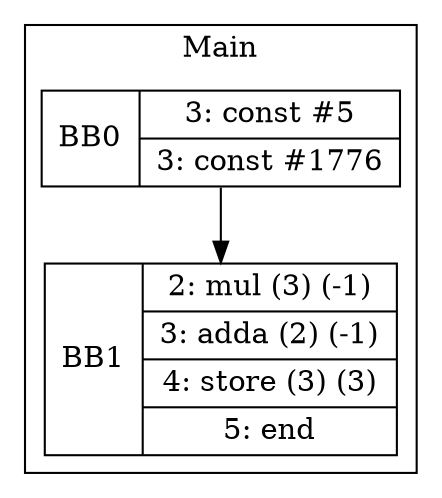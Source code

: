 digraph G {
node [shape=record];
subgraph cluster_main{
label = "Main";
BB0 [shape=record, label="<b>BB0|{3: const #5|3: const #1776}"];
BB1 [shape=record, label="<b>BB1|{2: mul (3) (-1)|3: adda (2) (-1)|4: store (3) (3)|5: end}"];
}
BB0:s -> BB1:n ;
}
